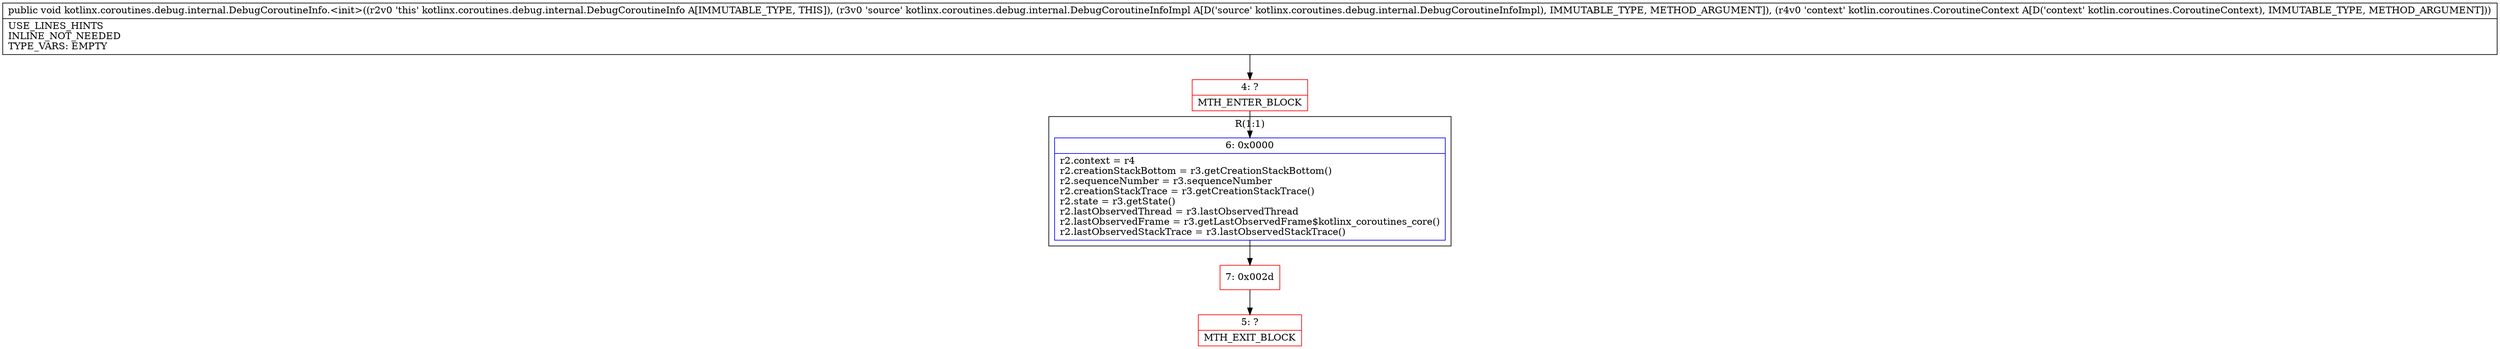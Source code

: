 digraph "CFG forkotlinx.coroutines.debug.internal.DebugCoroutineInfo.\<init\>(Lkotlinx\/coroutines\/debug\/internal\/DebugCoroutineInfoImpl;Lkotlin\/coroutines\/CoroutineContext;)V" {
subgraph cluster_Region_81208963 {
label = "R(1:1)";
node [shape=record,color=blue];
Node_6 [shape=record,label="{6\:\ 0x0000|r2.context = r4\lr2.creationStackBottom = r3.getCreationStackBottom()\lr2.sequenceNumber = r3.sequenceNumber\lr2.creationStackTrace = r3.getCreationStackTrace()\lr2.state = r3.getState()\lr2.lastObservedThread = r3.lastObservedThread\lr2.lastObservedFrame = r3.getLastObservedFrame$kotlinx_coroutines_core()\lr2.lastObservedStackTrace = r3.lastObservedStackTrace()\l}"];
}
Node_4 [shape=record,color=red,label="{4\:\ ?|MTH_ENTER_BLOCK\l}"];
Node_7 [shape=record,color=red,label="{7\:\ 0x002d}"];
Node_5 [shape=record,color=red,label="{5\:\ ?|MTH_EXIT_BLOCK\l}"];
MethodNode[shape=record,label="{public void kotlinx.coroutines.debug.internal.DebugCoroutineInfo.\<init\>((r2v0 'this' kotlinx.coroutines.debug.internal.DebugCoroutineInfo A[IMMUTABLE_TYPE, THIS]), (r3v0 'source' kotlinx.coroutines.debug.internal.DebugCoroutineInfoImpl A[D('source' kotlinx.coroutines.debug.internal.DebugCoroutineInfoImpl), IMMUTABLE_TYPE, METHOD_ARGUMENT]), (r4v0 'context' kotlin.coroutines.CoroutineContext A[D('context' kotlin.coroutines.CoroutineContext), IMMUTABLE_TYPE, METHOD_ARGUMENT]))  | USE_LINES_HINTS\lINLINE_NOT_NEEDED\lTYPE_VARS: EMPTY\l}"];
MethodNode -> Node_4;Node_6 -> Node_7;
Node_4 -> Node_6;
Node_7 -> Node_5;
}

